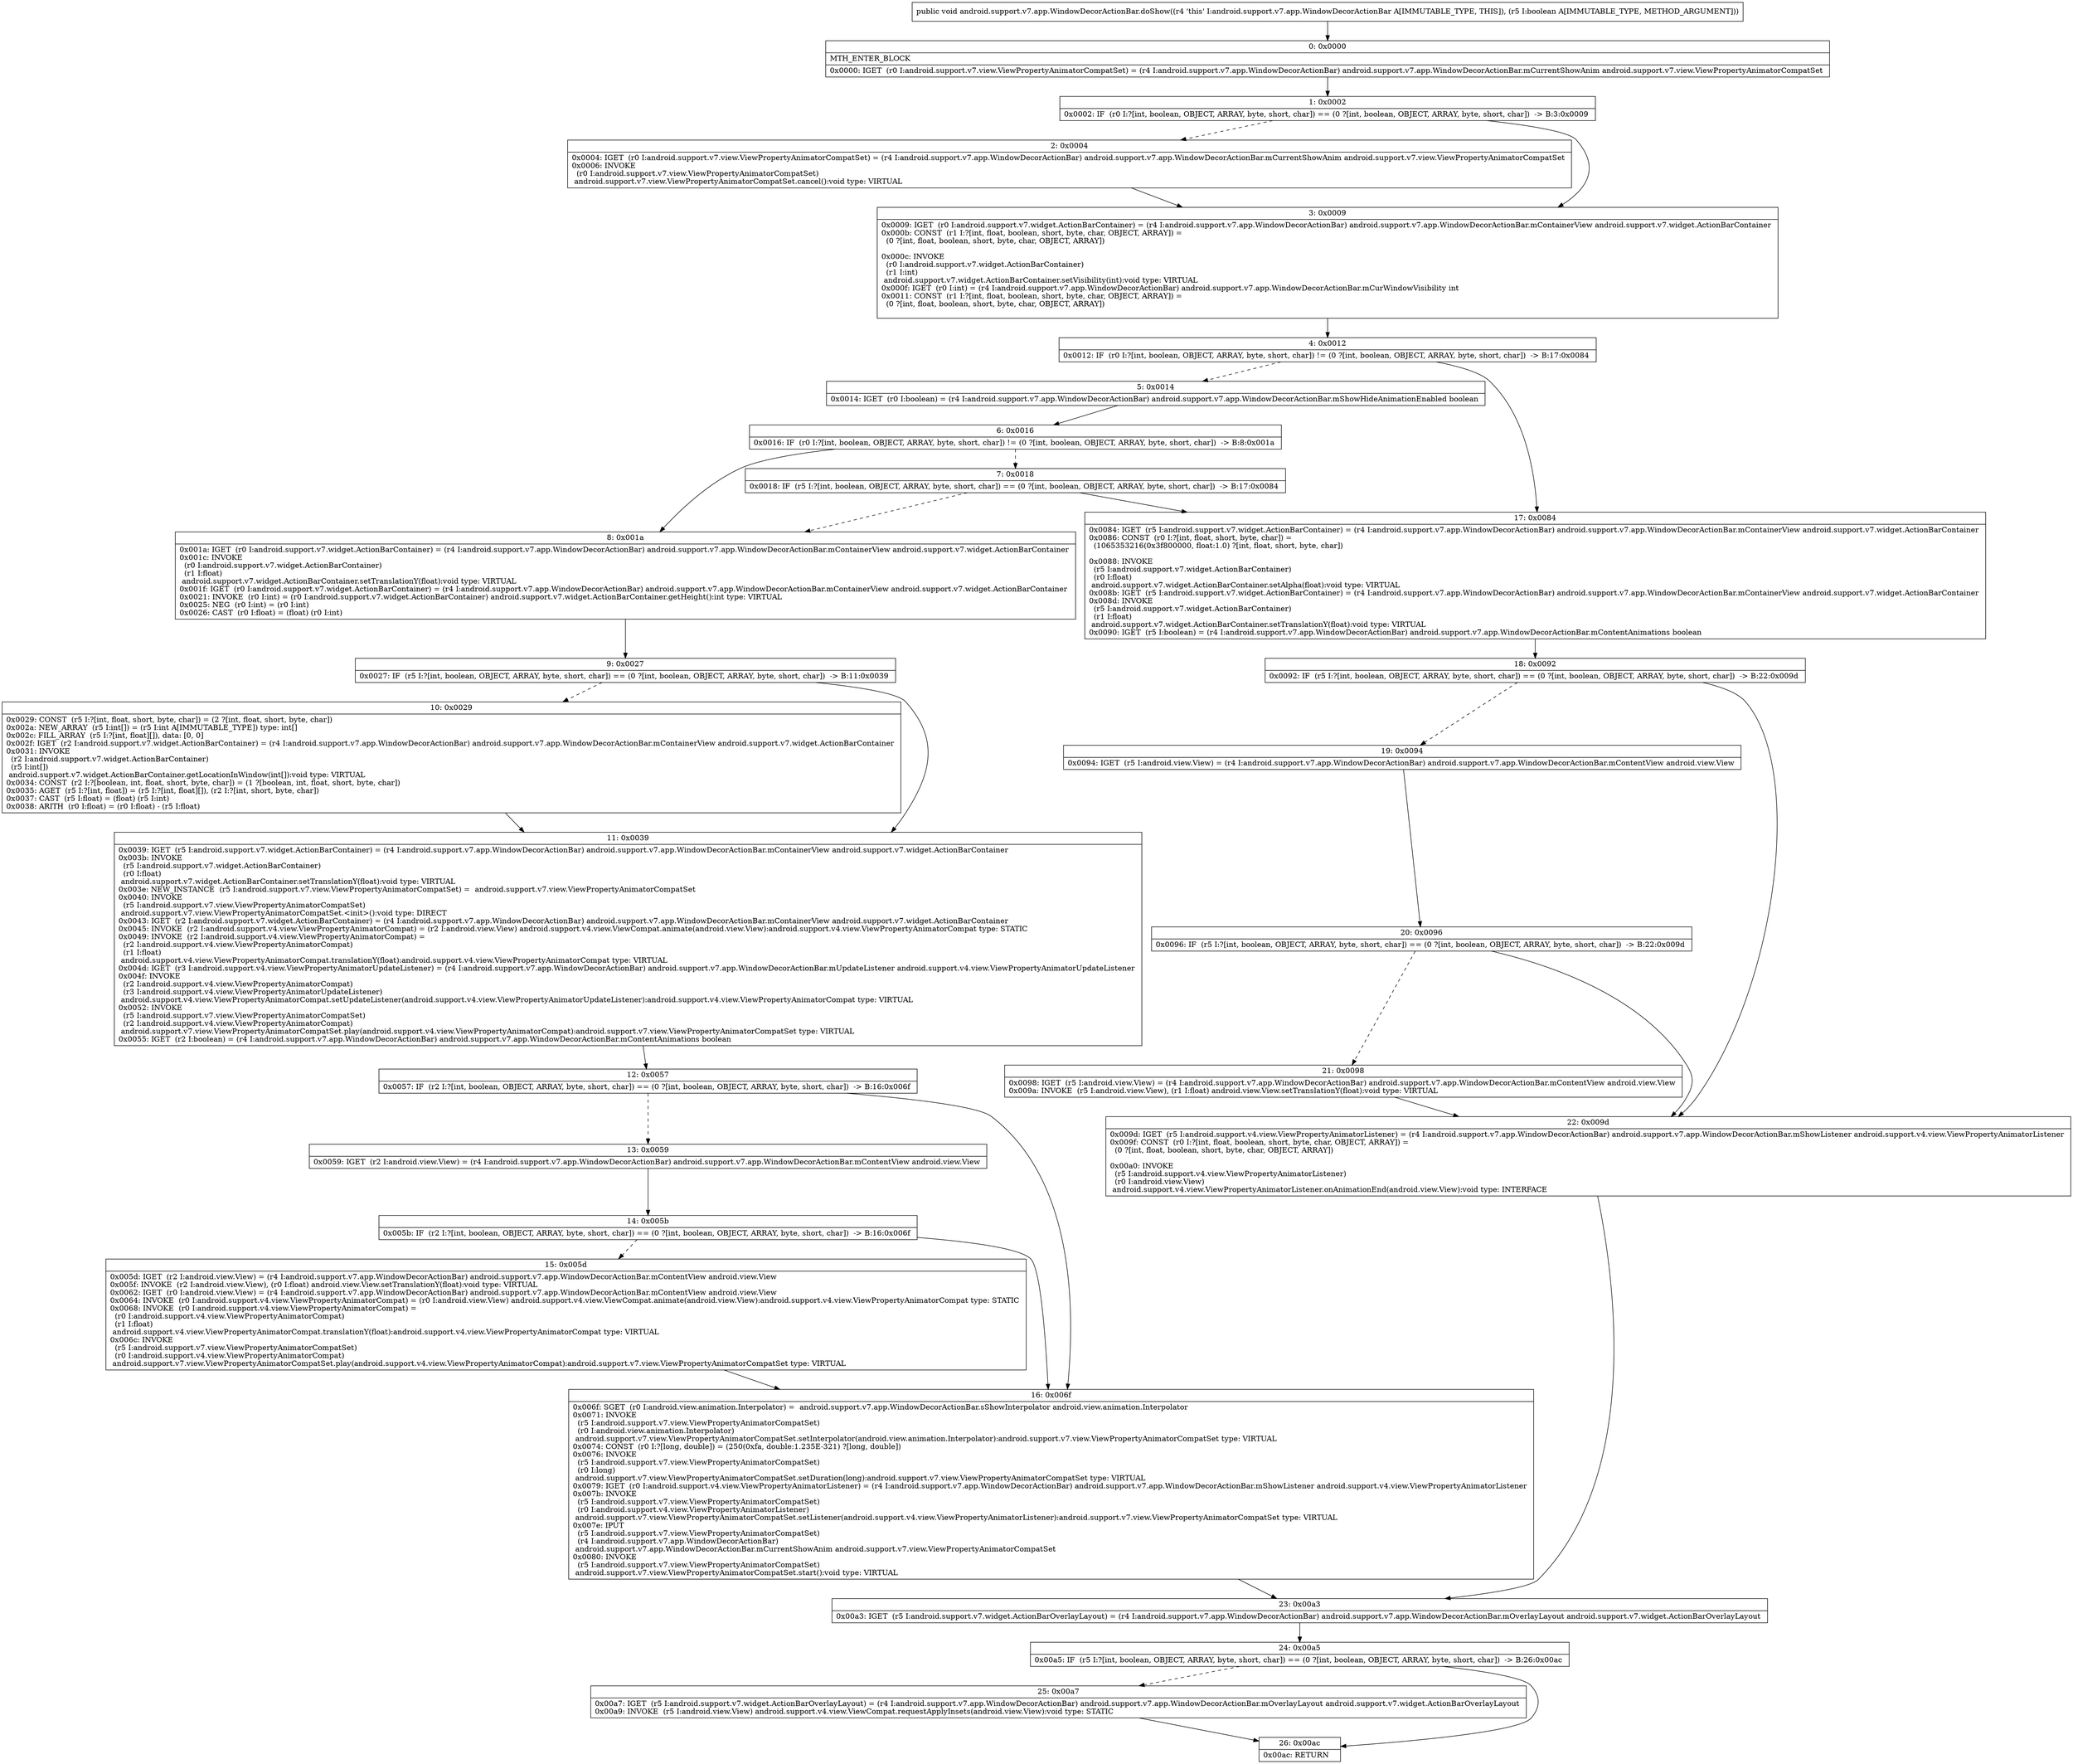 digraph "CFG forandroid.support.v7.app.WindowDecorActionBar.doShow(Z)V" {
Node_0 [shape=record,label="{0\:\ 0x0000|MTH_ENTER_BLOCK\l|0x0000: IGET  (r0 I:android.support.v7.view.ViewPropertyAnimatorCompatSet) = (r4 I:android.support.v7.app.WindowDecorActionBar) android.support.v7.app.WindowDecorActionBar.mCurrentShowAnim android.support.v7.view.ViewPropertyAnimatorCompatSet \l}"];
Node_1 [shape=record,label="{1\:\ 0x0002|0x0002: IF  (r0 I:?[int, boolean, OBJECT, ARRAY, byte, short, char]) == (0 ?[int, boolean, OBJECT, ARRAY, byte, short, char])  \-\> B:3:0x0009 \l}"];
Node_2 [shape=record,label="{2\:\ 0x0004|0x0004: IGET  (r0 I:android.support.v7.view.ViewPropertyAnimatorCompatSet) = (r4 I:android.support.v7.app.WindowDecorActionBar) android.support.v7.app.WindowDecorActionBar.mCurrentShowAnim android.support.v7.view.ViewPropertyAnimatorCompatSet \l0x0006: INVOKE  \l  (r0 I:android.support.v7.view.ViewPropertyAnimatorCompatSet)\l android.support.v7.view.ViewPropertyAnimatorCompatSet.cancel():void type: VIRTUAL \l}"];
Node_3 [shape=record,label="{3\:\ 0x0009|0x0009: IGET  (r0 I:android.support.v7.widget.ActionBarContainer) = (r4 I:android.support.v7.app.WindowDecorActionBar) android.support.v7.app.WindowDecorActionBar.mContainerView android.support.v7.widget.ActionBarContainer \l0x000b: CONST  (r1 I:?[int, float, boolean, short, byte, char, OBJECT, ARRAY]) = \l  (0 ?[int, float, boolean, short, byte, char, OBJECT, ARRAY])\l \l0x000c: INVOKE  \l  (r0 I:android.support.v7.widget.ActionBarContainer)\l  (r1 I:int)\l android.support.v7.widget.ActionBarContainer.setVisibility(int):void type: VIRTUAL \l0x000f: IGET  (r0 I:int) = (r4 I:android.support.v7.app.WindowDecorActionBar) android.support.v7.app.WindowDecorActionBar.mCurWindowVisibility int \l0x0011: CONST  (r1 I:?[int, float, boolean, short, byte, char, OBJECT, ARRAY]) = \l  (0 ?[int, float, boolean, short, byte, char, OBJECT, ARRAY])\l \l}"];
Node_4 [shape=record,label="{4\:\ 0x0012|0x0012: IF  (r0 I:?[int, boolean, OBJECT, ARRAY, byte, short, char]) != (0 ?[int, boolean, OBJECT, ARRAY, byte, short, char])  \-\> B:17:0x0084 \l}"];
Node_5 [shape=record,label="{5\:\ 0x0014|0x0014: IGET  (r0 I:boolean) = (r4 I:android.support.v7.app.WindowDecorActionBar) android.support.v7.app.WindowDecorActionBar.mShowHideAnimationEnabled boolean \l}"];
Node_6 [shape=record,label="{6\:\ 0x0016|0x0016: IF  (r0 I:?[int, boolean, OBJECT, ARRAY, byte, short, char]) != (0 ?[int, boolean, OBJECT, ARRAY, byte, short, char])  \-\> B:8:0x001a \l}"];
Node_7 [shape=record,label="{7\:\ 0x0018|0x0018: IF  (r5 I:?[int, boolean, OBJECT, ARRAY, byte, short, char]) == (0 ?[int, boolean, OBJECT, ARRAY, byte, short, char])  \-\> B:17:0x0084 \l}"];
Node_8 [shape=record,label="{8\:\ 0x001a|0x001a: IGET  (r0 I:android.support.v7.widget.ActionBarContainer) = (r4 I:android.support.v7.app.WindowDecorActionBar) android.support.v7.app.WindowDecorActionBar.mContainerView android.support.v7.widget.ActionBarContainer \l0x001c: INVOKE  \l  (r0 I:android.support.v7.widget.ActionBarContainer)\l  (r1 I:float)\l android.support.v7.widget.ActionBarContainer.setTranslationY(float):void type: VIRTUAL \l0x001f: IGET  (r0 I:android.support.v7.widget.ActionBarContainer) = (r4 I:android.support.v7.app.WindowDecorActionBar) android.support.v7.app.WindowDecorActionBar.mContainerView android.support.v7.widget.ActionBarContainer \l0x0021: INVOKE  (r0 I:int) = (r0 I:android.support.v7.widget.ActionBarContainer) android.support.v7.widget.ActionBarContainer.getHeight():int type: VIRTUAL \l0x0025: NEG  (r0 I:int) = (r0 I:int) \l0x0026: CAST  (r0 I:float) = (float) (r0 I:int) \l}"];
Node_9 [shape=record,label="{9\:\ 0x0027|0x0027: IF  (r5 I:?[int, boolean, OBJECT, ARRAY, byte, short, char]) == (0 ?[int, boolean, OBJECT, ARRAY, byte, short, char])  \-\> B:11:0x0039 \l}"];
Node_10 [shape=record,label="{10\:\ 0x0029|0x0029: CONST  (r5 I:?[int, float, short, byte, char]) = (2 ?[int, float, short, byte, char]) \l0x002a: NEW_ARRAY  (r5 I:int[]) = (r5 I:int A[IMMUTABLE_TYPE]) type: int[] \l0x002c: FILL_ARRAY  (r5 I:?[int, float][]), data: [0, 0] \l0x002f: IGET  (r2 I:android.support.v7.widget.ActionBarContainer) = (r4 I:android.support.v7.app.WindowDecorActionBar) android.support.v7.app.WindowDecorActionBar.mContainerView android.support.v7.widget.ActionBarContainer \l0x0031: INVOKE  \l  (r2 I:android.support.v7.widget.ActionBarContainer)\l  (r5 I:int[])\l android.support.v7.widget.ActionBarContainer.getLocationInWindow(int[]):void type: VIRTUAL \l0x0034: CONST  (r2 I:?[boolean, int, float, short, byte, char]) = (1 ?[boolean, int, float, short, byte, char]) \l0x0035: AGET  (r5 I:?[int, float]) = (r5 I:?[int, float][]), (r2 I:?[int, short, byte, char]) \l0x0037: CAST  (r5 I:float) = (float) (r5 I:int) \l0x0038: ARITH  (r0 I:float) = (r0 I:float) \- (r5 I:float) \l}"];
Node_11 [shape=record,label="{11\:\ 0x0039|0x0039: IGET  (r5 I:android.support.v7.widget.ActionBarContainer) = (r4 I:android.support.v7.app.WindowDecorActionBar) android.support.v7.app.WindowDecorActionBar.mContainerView android.support.v7.widget.ActionBarContainer \l0x003b: INVOKE  \l  (r5 I:android.support.v7.widget.ActionBarContainer)\l  (r0 I:float)\l android.support.v7.widget.ActionBarContainer.setTranslationY(float):void type: VIRTUAL \l0x003e: NEW_INSTANCE  (r5 I:android.support.v7.view.ViewPropertyAnimatorCompatSet) =  android.support.v7.view.ViewPropertyAnimatorCompatSet \l0x0040: INVOKE  \l  (r5 I:android.support.v7.view.ViewPropertyAnimatorCompatSet)\l android.support.v7.view.ViewPropertyAnimatorCompatSet.\<init\>():void type: DIRECT \l0x0043: IGET  (r2 I:android.support.v7.widget.ActionBarContainer) = (r4 I:android.support.v7.app.WindowDecorActionBar) android.support.v7.app.WindowDecorActionBar.mContainerView android.support.v7.widget.ActionBarContainer \l0x0045: INVOKE  (r2 I:android.support.v4.view.ViewPropertyAnimatorCompat) = (r2 I:android.view.View) android.support.v4.view.ViewCompat.animate(android.view.View):android.support.v4.view.ViewPropertyAnimatorCompat type: STATIC \l0x0049: INVOKE  (r2 I:android.support.v4.view.ViewPropertyAnimatorCompat) = \l  (r2 I:android.support.v4.view.ViewPropertyAnimatorCompat)\l  (r1 I:float)\l android.support.v4.view.ViewPropertyAnimatorCompat.translationY(float):android.support.v4.view.ViewPropertyAnimatorCompat type: VIRTUAL \l0x004d: IGET  (r3 I:android.support.v4.view.ViewPropertyAnimatorUpdateListener) = (r4 I:android.support.v7.app.WindowDecorActionBar) android.support.v7.app.WindowDecorActionBar.mUpdateListener android.support.v4.view.ViewPropertyAnimatorUpdateListener \l0x004f: INVOKE  \l  (r2 I:android.support.v4.view.ViewPropertyAnimatorCompat)\l  (r3 I:android.support.v4.view.ViewPropertyAnimatorUpdateListener)\l android.support.v4.view.ViewPropertyAnimatorCompat.setUpdateListener(android.support.v4.view.ViewPropertyAnimatorUpdateListener):android.support.v4.view.ViewPropertyAnimatorCompat type: VIRTUAL \l0x0052: INVOKE  \l  (r5 I:android.support.v7.view.ViewPropertyAnimatorCompatSet)\l  (r2 I:android.support.v4.view.ViewPropertyAnimatorCompat)\l android.support.v7.view.ViewPropertyAnimatorCompatSet.play(android.support.v4.view.ViewPropertyAnimatorCompat):android.support.v7.view.ViewPropertyAnimatorCompatSet type: VIRTUAL \l0x0055: IGET  (r2 I:boolean) = (r4 I:android.support.v7.app.WindowDecorActionBar) android.support.v7.app.WindowDecorActionBar.mContentAnimations boolean \l}"];
Node_12 [shape=record,label="{12\:\ 0x0057|0x0057: IF  (r2 I:?[int, boolean, OBJECT, ARRAY, byte, short, char]) == (0 ?[int, boolean, OBJECT, ARRAY, byte, short, char])  \-\> B:16:0x006f \l}"];
Node_13 [shape=record,label="{13\:\ 0x0059|0x0059: IGET  (r2 I:android.view.View) = (r4 I:android.support.v7.app.WindowDecorActionBar) android.support.v7.app.WindowDecorActionBar.mContentView android.view.View \l}"];
Node_14 [shape=record,label="{14\:\ 0x005b|0x005b: IF  (r2 I:?[int, boolean, OBJECT, ARRAY, byte, short, char]) == (0 ?[int, boolean, OBJECT, ARRAY, byte, short, char])  \-\> B:16:0x006f \l}"];
Node_15 [shape=record,label="{15\:\ 0x005d|0x005d: IGET  (r2 I:android.view.View) = (r4 I:android.support.v7.app.WindowDecorActionBar) android.support.v7.app.WindowDecorActionBar.mContentView android.view.View \l0x005f: INVOKE  (r2 I:android.view.View), (r0 I:float) android.view.View.setTranslationY(float):void type: VIRTUAL \l0x0062: IGET  (r0 I:android.view.View) = (r4 I:android.support.v7.app.WindowDecorActionBar) android.support.v7.app.WindowDecorActionBar.mContentView android.view.View \l0x0064: INVOKE  (r0 I:android.support.v4.view.ViewPropertyAnimatorCompat) = (r0 I:android.view.View) android.support.v4.view.ViewCompat.animate(android.view.View):android.support.v4.view.ViewPropertyAnimatorCompat type: STATIC \l0x0068: INVOKE  (r0 I:android.support.v4.view.ViewPropertyAnimatorCompat) = \l  (r0 I:android.support.v4.view.ViewPropertyAnimatorCompat)\l  (r1 I:float)\l android.support.v4.view.ViewPropertyAnimatorCompat.translationY(float):android.support.v4.view.ViewPropertyAnimatorCompat type: VIRTUAL \l0x006c: INVOKE  \l  (r5 I:android.support.v7.view.ViewPropertyAnimatorCompatSet)\l  (r0 I:android.support.v4.view.ViewPropertyAnimatorCompat)\l android.support.v7.view.ViewPropertyAnimatorCompatSet.play(android.support.v4.view.ViewPropertyAnimatorCompat):android.support.v7.view.ViewPropertyAnimatorCompatSet type: VIRTUAL \l}"];
Node_16 [shape=record,label="{16\:\ 0x006f|0x006f: SGET  (r0 I:android.view.animation.Interpolator) =  android.support.v7.app.WindowDecorActionBar.sShowInterpolator android.view.animation.Interpolator \l0x0071: INVOKE  \l  (r5 I:android.support.v7.view.ViewPropertyAnimatorCompatSet)\l  (r0 I:android.view.animation.Interpolator)\l android.support.v7.view.ViewPropertyAnimatorCompatSet.setInterpolator(android.view.animation.Interpolator):android.support.v7.view.ViewPropertyAnimatorCompatSet type: VIRTUAL \l0x0074: CONST  (r0 I:?[long, double]) = (250(0xfa, double:1.235E\-321) ?[long, double]) \l0x0076: INVOKE  \l  (r5 I:android.support.v7.view.ViewPropertyAnimatorCompatSet)\l  (r0 I:long)\l android.support.v7.view.ViewPropertyAnimatorCompatSet.setDuration(long):android.support.v7.view.ViewPropertyAnimatorCompatSet type: VIRTUAL \l0x0079: IGET  (r0 I:android.support.v4.view.ViewPropertyAnimatorListener) = (r4 I:android.support.v7.app.WindowDecorActionBar) android.support.v7.app.WindowDecorActionBar.mShowListener android.support.v4.view.ViewPropertyAnimatorListener \l0x007b: INVOKE  \l  (r5 I:android.support.v7.view.ViewPropertyAnimatorCompatSet)\l  (r0 I:android.support.v4.view.ViewPropertyAnimatorListener)\l android.support.v7.view.ViewPropertyAnimatorCompatSet.setListener(android.support.v4.view.ViewPropertyAnimatorListener):android.support.v7.view.ViewPropertyAnimatorCompatSet type: VIRTUAL \l0x007e: IPUT  \l  (r5 I:android.support.v7.view.ViewPropertyAnimatorCompatSet)\l  (r4 I:android.support.v7.app.WindowDecorActionBar)\l android.support.v7.app.WindowDecorActionBar.mCurrentShowAnim android.support.v7.view.ViewPropertyAnimatorCompatSet \l0x0080: INVOKE  \l  (r5 I:android.support.v7.view.ViewPropertyAnimatorCompatSet)\l android.support.v7.view.ViewPropertyAnimatorCompatSet.start():void type: VIRTUAL \l}"];
Node_17 [shape=record,label="{17\:\ 0x0084|0x0084: IGET  (r5 I:android.support.v7.widget.ActionBarContainer) = (r4 I:android.support.v7.app.WindowDecorActionBar) android.support.v7.app.WindowDecorActionBar.mContainerView android.support.v7.widget.ActionBarContainer \l0x0086: CONST  (r0 I:?[int, float, short, byte, char]) = \l  (1065353216(0x3f800000, float:1.0) ?[int, float, short, byte, char])\l \l0x0088: INVOKE  \l  (r5 I:android.support.v7.widget.ActionBarContainer)\l  (r0 I:float)\l android.support.v7.widget.ActionBarContainer.setAlpha(float):void type: VIRTUAL \l0x008b: IGET  (r5 I:android.support.v7.widget.ActionBarContainer) = (r4 I:android.support.v7.app.WindowDecorActionBar) android.support.v7.app.WindowDecorActionBar.mContainerView android.support.v7.widget.ActionBarContainer \l0x008d: INVOKE  \l  (r5 I:android.support.v7.widget.ActionBarContainer)\l  (r1 I:float)\l android.support.v7.widget.ActionBarContainer.setTranslationY(float):void type: VIRTUAL \l0x0090: IGET  (r5 I:boolean) = (r4 I:android.support.v7.app.WindowDecorActionBar) android.support.v7.app.WindowDecorActionBar.mContentAnimations boolean \l}"];
Node_18 [shape=record,label="{18\:\ 0x0092|0x0092: IF  (r5 I:?[int, boolean, OBJECT, ARRAY, byte, short, char]) == (0 ?[int, boolean, OBJECT, ARRAY, byte, short, char])  \-\> B:22:0x009d \l}"];
Node_19 [shape=record,label="{19\:\ 0x0094|0x0094: IGET  (r5 I:android.view.View) = (r4 I:android.support.v7.app.WindowDecorActionBar) android.support.v7.app.WindowDecorActionBar.mContentView android.view.View \l}"];
Node_20 [shape=record,label="{20\:\ 0x0096|0x0096: IF  (r5 I:?[int, boolean, OBJECT, ARRAY, byte, short, char]) == (0 ?[int, boolean, OBJECT, ARRAY, byte, short, char])  \-\> B:22:0x009d \l}"];
Node_21 [shape=record,label="{21\:\ 0x0098|0x0098: IGET  (r5 I:android.view.View) = (r4 I:android.support.v7.app.WindowDecorActionBar) android.support.v7.app.WindowDecorActionBar.mContentView android.view.View \l0x009a: INVOKE  (r5 I:android.view.View), (r1 I:float) android.view.View.setTranslationY(float):void type: VIRTUAL \l}"];
Node_22 [shape=record,label="{22\:\ 0x009d|0x009d: IGET  (r5 I:android.support.v4.view.ViewPropertyAnimatorListener) = (r4 I:android.support.v7.app.WindowDecorActionBar) android.support.v7.app.WindowDecorActionBar.mShowListener android.support.v4.view.ViewPropertyAnimatorListener \l0x009f: CONST  (r0 I:?[int, float, boolean, short, byte, char, OBJECT, ARRAY]) = \l  (0 ?[int, float, boolean, short, byte, char, OBJECT, ARRAY])\l \l0x00a0: INVOKE  \l  (r5 I:android.support.v4.view.ViewPropertyAnimatorListener)\l  (r0 I:android.view.View)\l android.support.v4.view.ViewPropertyAnimatorListener.onAnimationEnd(android.view.View):void type: INTERFACE \l}"];
Node_23 [shape=record,label="{23\:\ 0x00a3|0x00a3: IGET  (r5 I:android.support.v7.widget.ActionBarOverlayLayout) = (r4 I:android.support.v7.app.WindowDecorActionBar) android.support.v7.app.WindowDecorActionBar.mOverlayLayout android.support.v7.widget.ActionBarOverlayLayout \l}"];
Node_24 [shape=record,label="{24\:\ 0x00a5|0x00a5: IF  (r5 I:?[int, boolean, OBJECT, ARRAY, byte, short, char]) == (0 ?[int, boolean, OBJECT, ARRAY, byte, short, char])  \-\> B:26:0x00ac \l}"];
Node_25 [shape=record,label="{25\:\ 0x00a7|0x00a7: IGET  (r5 I:android.support.v7.widget.ActionBarOverlayLayout) = (r4 I:android.support.v7.app.WindowDecorActionBar) android.support.v7.app.WindowDecorActionBar.mOverlayLayout android.support.v7.widget.ActionBarOverlayLayout \l0x00a9: INVOKE  (r5 I:android.view.View) android.support.v4.view.ViewCompat.requestApplyInsets(android.view.View):void type: STATIC \l}"];
Node_26 [shape=record,label="{26\:\ 0x00ac|0x00ac: RETURN   \l}"];
MethodNode[shape=record,label="{public void android.support.v7.app.WindowDecorActionBar.doShow((r4 'this' I:android.support.v7.app.WindowDecorActionBar A[IMMUTABLE_TYPE, THIS]), (r5 I:boolean A[IMMUTABLE_TYPE, METHOD_ARGUMENT])) }"];
MethodNode -> Node_0;
Node_0 -> Node_1;
Node_1 -> Node_2[style=dashed];
Node_1 -> Node_3;
Node_2 -> Node_3;
Node_3 -> Node_4;
Node_4 -> Node_5[style=dashed];
Node_4 -> Node_17;
Node_5 -> Node_6;
Node_6 -> Node_7[style=dashed];
Node_6 -> Node_8;
Node_7 -> Node_8[style=dashed];
Node_7 -> Node_17;
Node_8 -> Node_9;
Node_9 -> Node_10[style=dashed];
Node_9 -> Node_11;
Node_10 -> Node_11;
Node_11 -> Node_12;
Node_12 -> Node_13[style=dashed];
Node_12 -> Node_16;
Node_13 -> Node_14;
Node_14 -> Node_15[style=dashed];
Node_14 -> Node_16;
Node_15 -> Node_16;
Node_16 -> Node_23;
Node_17 -> Node_18;
Node_18 -> Node_19[style=dashed];
Node_18 -> Node_22;
Node_19 -> Node_20;
Node_20 -> Node_21[style=dashed];
Node_20 -> Node_22;
Node_21 -> Node_22;
Node_22 -> Node_23;
Node_23 -> Node_24;
Node_24 -> Node_25[style=dashed];
Node_24 -> Node_26;
Node_25 -> Node_26;
}

